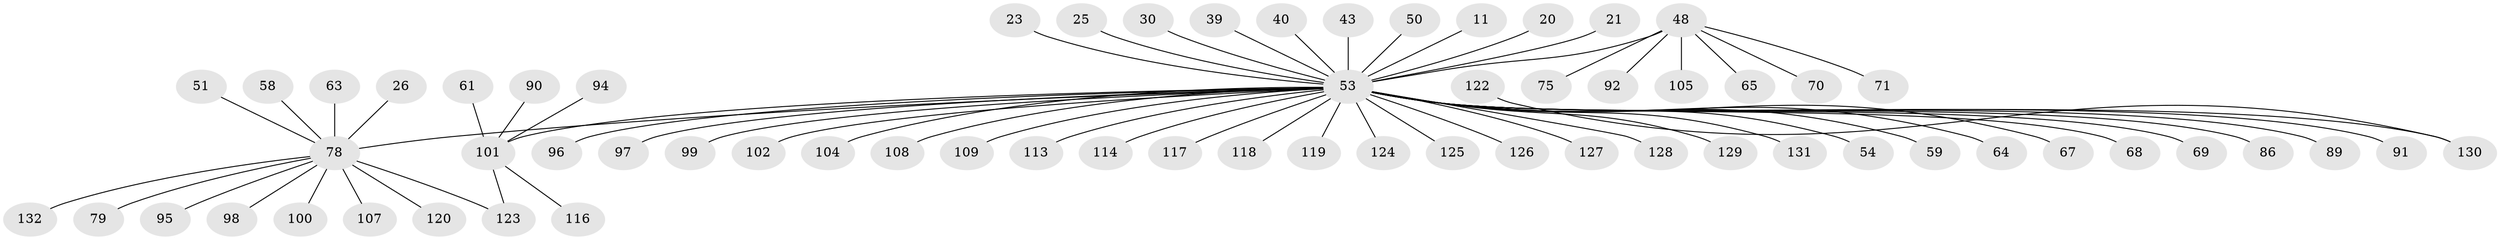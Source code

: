 // original degree distribution, {4: 0.045454545454545456, 9: 0.015151515151515152, 28: 0.007575757575757576, 7: 0.007575757575757576, 8: 0.015151515151515152, 1: 0.6439393939393939, 6: 0.007575757575757576, 2: 0.15151515151515152, 5: 0.045454545454545456, 3: 0.06060606060606061}
// Generated by graph-tools (version 1.1) at 2025/47/03/09/25 04:47:58]
// undirected, 66 vertices, 66 edges
graph export_dot {
graph [start="1"]
  node [color=gray90,style=filled];
  11;
  20;
  21;
  23;
  25;
  26;
  30;
  39;
  40;
  43;
  48 [super="+33"];
  50;
  51;
  53 [super="+44+4+8+49+3"];
  54 [super="+34"];
  58;
  59;
  61;
  63;
  64;
  65;
  67;
  68;
  69;
  70;
  71;
  75;
  78 [super="+76+72+42"];
  79;
  86;
  89 [super="+57"];
  90;
  91;
  92;
  94;
  95;
  96;
  97 [super="+82"];
  98;
  99;
  100 [super="+28"];
  101 [super="+81+29"];
  102;
  104;
  105;
  107;
  108 [super="+41"];
  109;
  113;
  114 [super="+80"];
  116;
  117 [super="+110"];
  118;
  119 [super="+83"];
  120;
  122;
  123;
  124 [super="+121"];
  125;
  126 [super="+87+103"];
  127;
  128 [super="+14+9+22+31+106+111+112"];
  129 [super="+88"];
  130 [super="+93"];
  131 [super="+115"];
  132 [super="+73"];
  11 -- 53;
  20 -- 53;
  21 -- 53;
  23 -- 53;
  25 -- 53;
  26 -- 78;
  30 -- 53;
  39 -- 53;
  40 -- 53;
  43 -- 53;
  48 -- 65;
  48 -- 70;
  48 -- 71;
  48 -- 75;
  48 -- 92;
  48 -- 105;
  48 -- 53 [weight=2];
  50 -- 53;
  51 -- 78;
  53 -- 67;
  53 -- 96;
  53 -- 68;
  53 -- 78 [weight=3];
  53 -- 104;
  53 -- 113;
  53 -- 125;
  53 -- 101 [weight=3];
  53 -- 69;
  53 -- 118;
  53 -- 127;
  53 -- 128;
  53 -- 64;
  53 -- 86;
  53 -- 91;
  53 -- 99;
  53 -- 102;
  53 -- 109;
  53 -- 59;
  53 -- 126;
  53 -- 54;
  53 -- 108;
  53 -- 89;
  53 -- 114;
  53 -- 97;
  53 -- 119;
  53 -- 130;
  53 -- 129;
  53 -- 117;
  53 -- 131;
  53 -- 124;
  58 -- 78;
  61 -- 101;
  63 -- 78;
  78 -- 79;
  78 -- 120;
  78 -- 98;
  78 -- 107;
  78 -- 123;
  78 -- 95;
  78 -- 100;
  78 -- 132;
  90 -- 101;
  94 -- 101;
  101 -- 123;
  101 -- 116;
  122 -- 130;
}
